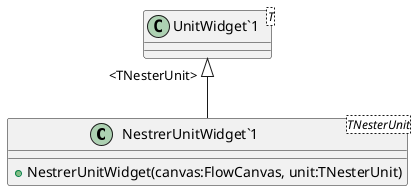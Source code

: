 @startuml
class "NestrerUnitWidget`1"<TNesterUnit> {
    + NestrerUnitWidget(canvas:FlowCanvas, unit:TNesterUnit)
}
class "UnitWidget`1"<T> {
}
"UnitWidget`1" "<TNesterUnit>" <|-- "NestrerUnitWidget`1"
@enduml
